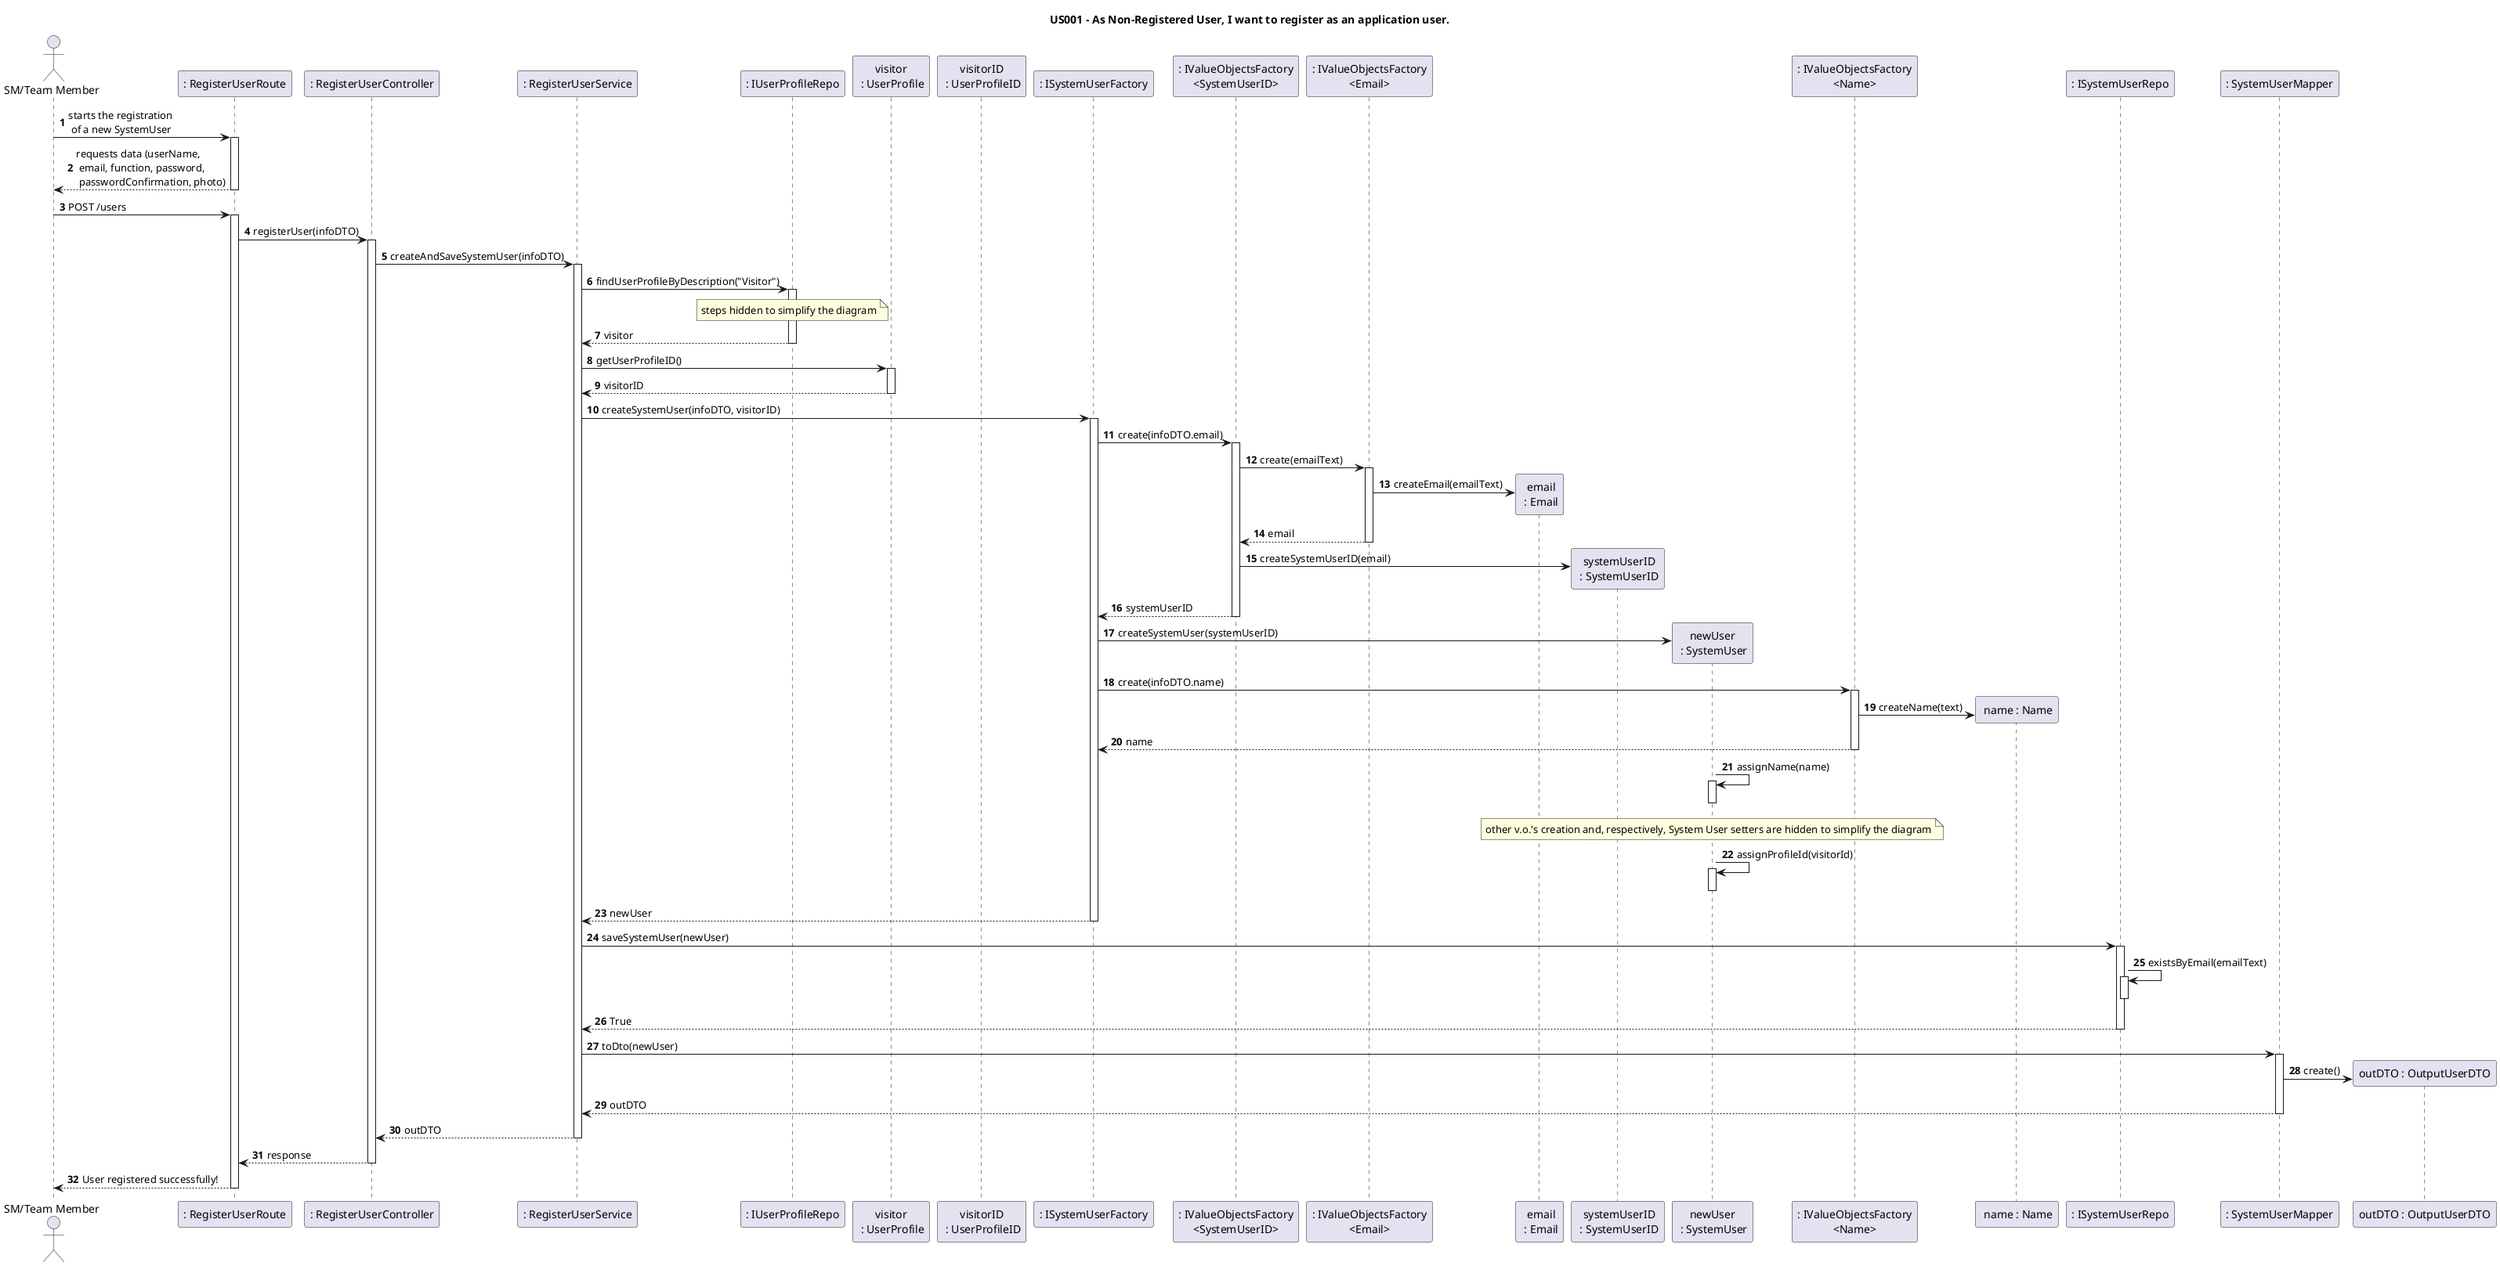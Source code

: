 @startuml
'https://plantuml.com/sequence-diagram

title US001 - As Non-Registered User, I want to register as an application user.

autoactivate on
autonumber

actor "SM/Team Member" as User
participant ": RegisterUserRoute" as Ui
participant ": RegisterUserController" as Ctrl
participant ": RegisterUserService" as Serv
'participant "dto: RegisterUserDTO" as RUDTO
participant ": IUserProfileRepo" as UPStore
participant "visitor\n : UserProfile" as UP
participant "visitorID\n : UserProfileID" as UPID
'participant "visitorDesc : Description" as Desc
participant ": ISystemUserFactory" as Fact
participant ": IValueObjectsFactory\n<SystemUserID>" as SUIDFact
participant ": IValueObjectsFactory\n<Email>" as emailFact
participant " email\n : Email" as email
participant " systemUserID\n : SystemUserID" as SUID
participant "newUser\n : SystemUser" as SU
participant ": IValueObjectsFactory\n<Name>" as nameFact
participant " name : Name" as name
participant ": ISystemUserRepo" as SUStore
participant ": SystemUserMapper" as mapper
participant "outDTO : OutputUserDTO" as OutDTO

User->Ui : starts the registration\n of a new SystemUser
Ui--> User: requests data (userName,\n email, function, password,\n passwordConfirmation, photo)
User->Ui:  POST /users
Ui->Ctrl: registerUser(infoDTO)
Ctrl->Serv: createAndSaveSystemUser(infoDTO)
Serv->UPStore: findUserProfileByDescription("Visitor")
note over UPStore: steps hidden to simplify the diagram
/'loop for each known userProfile
UPStore->UP: getUserProfileID()
UP->UPID: getUserProfileName()
UPID->Desc: hasText("Visitor")
Desc-->UPID: True
UPID-->UP: visitorDesc
UP-->UPStore:visitorID
end´'/
UPStore-->Serv:visitor
Serv->UP: getUserProfileID()
UP-->Serv:visitorID
Serv->Fact: createSystemUser(infoDTO, visitorID)
Fact->SUIDFact: create(infoDTO.email)
SUIDFact->emailFact: create(emailText)
emailFact->email**: createEmail(emailText)
emailFact-->SUIDFact: email
SUIDFact->SUID**: createSystemUserID(email)
SUIDFact-->Fact: systemUserID
Fact->SU**: createSystemUser(systemUserID)
Fact->nameFact: create(infoDTO.name)
nameFact->name**: createName(text)
nameFact-->Fact: name
SU->SU: assignName(name)
deactivate
note over SU: other v.o.'s creation and, respectively, System User setters are hidden to simplify the diagram
/'opt validate return true
SU->SU:password = validatePasswords(\ninfoDTO.password,\n infoDTO.passwordConfirmation)
deactivate
end'/
SU->SU: assignProfileId(visitorId)
deactivate
Fact-->Serv: newUser
Serv->SUStore: saveSystemUser(newUser)
SUStore->SUStore: existsByEmail(emailText)
deactivate SUStore
SUStore-->Serv: True
Serv->mapper:toDto(newUser)
mapper->OutDTO**: create()
mapper-->Serv:outDTO
Serv-->Ctrl:outDTO
Ctrl-->Ui:response
Ui-->User:User registered successfully!
@enduml